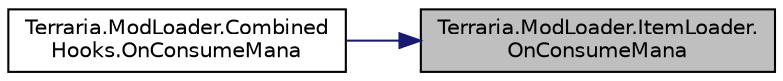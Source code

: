 digraph "Terraria.ModLoader.ItemLoader.OnConsumeMana"
{
 // LATEX_PDF_SIZE
  edge [fontname="Helvetica",fontsize="10",labelfontname="Helvetica",labelfontsize="10"];
  node [fontname="Helvetica",fontsize="10",shape=record];
  rankdir="RL";
  Node1 [label="Terraria.ModLoader.ItemLoader.\lOnConsumeMana",height=0.2,width=0.4,color="black", fillcolor="grey75", style="filled", fontcolor="black",tooltip="Calls ModItem.OnConsumeMana, then all GlobalItem.OnConsumeMana hooks."];
  Node1 -> Node2 [dir="back",color="midnightblue",fontsize="10",style="solid",fontname="Helvetica"];
  Node2 [label="Terraria.ModLoader.Combined\lHooks.OnConsumeMana",height=0.2,width=0.4,color="black", fillcolor="white", style="filled",URL="$class_terraria_1_1_mod_loader_1_1_combined_hooks.html#a66ebe7169a134de5a8d45e4fe74559df",tooltip=" "];
}

